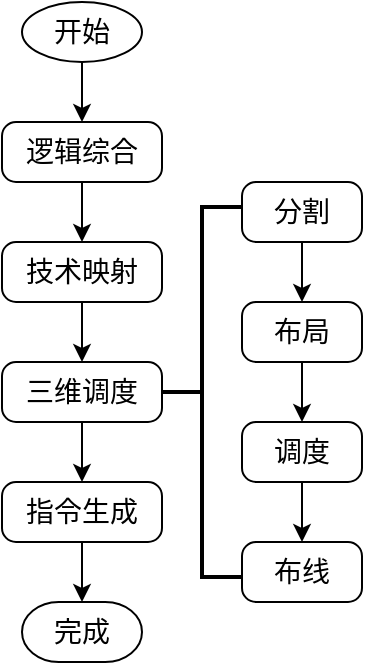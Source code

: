 <mxfile version="26.0.4">
  <diagram name="第 1 页" id="RCwNGJFsyMsz7Nk2K8cK">
    <mxGraphModel dx="819" dy="422" grid="1" gridSize="10" guides="1" tooltips="1" connect="1" arrows="1" fold="1" page="1" pageScale="1" pageWidth="827" pageHeight="1169" math="0" shadow="0">
      <root>
        <mxCell id="0" />
        <mxCell id="1" parent="0" />
        <mxCell id="3ZA38Qdof7UkEv3v06N_-11" style="edgeStyle=orthogonalEdgeStyle;rounded=0;orthogonalLoop=1;jettySize=auto;html=1;" edge="1" parent="1" source="3ZA38Qdof7UkEv3v06N_-2" target="3ZA38Qdof7UkEv3v06N_-3">
          <mxGeometry relative="1" as="geometry" />
        </mxCell>
        <mxCell id="3ZA38Qdof7UkEv3v06N_-2" value="开始" style="strokeWidth=1;html=1;shape=mxgraph.flowchart.start_1;whiteSpace=wrap;fontSize=14;" vertex="1" parent="1">
          <mxGeometry x="70" y="40" width="60" height="30" as="geometry" />
        </mxCell>
        <mxCell id="3ZA38Qdof7UkEv3v06N_-12" style="edgeStyle=orthogonalEdgeStyle;rounded=0;orthogonalLoop=1;jettySize=auto;html=1;" edge="1" parent="1" source="3ZA38Qdof7UkEv3v06N_-3" target="3ZA38Qdof7UkEv3v06N_-4">
          <mxGeometry relative="1" as="geometry" />
        </mxCell>
        <mxCell id="3ZA38Qdof7UkEv3v06N_-3" value="逻辑综合" style="rounded=1;whiteSpace=wrap;html=1;absoluteArcSize=1;arcSize=14;strokeWidth=1;fontSize=14;" vertex="1" parent="1">
          <mxGeometry x="60" y="100" width="80" height="30" as="geometry" />
        </mxCell>
        <mxCell id="3ZA38Qdof7UkEv3v06N_-13" style="edgeStyle=orthogonalEdgeStyle;rounded=0;orthogonalLoop=1;jettySize=auto;html=1;" edge="1" parent="1" source="3ZA38Qdof7UkEv3v06N_-4" target="3ZA38Qdof7UkEv3v06N_-9">
          <mxGeometry relative="1" as="geometry" />
        </mxCell>
        <mxCell id="3ZA38Qdof7UkEv3v06N_-4" value="技术映射" style="rounded=1;whiteSpace=wrap;html=1;absoluteArcSize=1;arcSize=14;strokeWidth=1;fontSize=14;" vertex="1" parent="1">
          <mxGeometry x="60" y="160" width="80" height="30" as="geometry" />
        </mxCell>
        <mxCell id="3ZA38Qdof7UkEv3v06N_-15" style="edgeStyle=orthogonalEdgeStyle;rounded=0;orthogonalLoop=1;jettySize=auto;html=1;" edge="1" parent="1" source="3ZA38Qdof7UkEv3v06N_-5" target="3ZA38Qdof7UkEv3v06N_-6">
          <mxGeometry relative="1" as="geometry" />
        </mxCell>
        <mxCell id="3ZA38Qdof7UkEv3v06N_-5" value="分割" style="rounded=1;whiteSpace=wrap;html=1;absoluteArcSize=1;arcSize=14;strokeWidth=1;fontSize=14;" vertex="1" parent="1">
          <mxGeometry x="180" y="130" width="60" height="30" as="geometry" />
        </mxCell>
        <mxCell id="3ZA38Qdof7UkEv3v06N_-16" style="edgeStyle=orthogonalEdgeStyle;rounded=0;orthogonalLoop=1;jettySize=auto;html=1;" edge="1" parent="1" source="3ZA38Qdof7UkEv3v06N_-6" target="3ZA38Qdof7UkEv3v06N_-7">
          <mxGeometry relative="1" as="geometry" />
        </mxCell>
        <mxCell id="3ZA38Qdof7UkEv3v06N_-6" value="布局" style="rounded=1;whiteSpace=wrap;html=1;absoluteArcSize=1;arcSize=14;strokeWidth=1;fontSize=14;" vertex="1" parent="1">
          <mxGeometry x="180" y="190" width="60" height="30" as="geometry" />
        </mxCell>
        <mxCell id="3ZA38Qdof7UkEv3v06N_-17" style="edgeStyle=orthogonalEdgeStyle;rounded=0;orthogonalLoop=1;jettySize=auto;html=1;" edge="1" parent="1" source="3ZA38Qdof7UkEv3v06N_-7" target="3ZA38Qdof7UkEv3v06N_-8">
          <mxGeometry relative="1" as="geometry" />
        </mxCell>
        <mxCell id="3ZA38Qdof7UkEv3v06N_-7" value="调度" style="rounded=1;whiteSpace=wrap;html=1;absoluteArcSize=1;arcSize=14;strokeWidth=1;fontSize=14;" vertex="1" parent="1">
          <mxGeometry x="180" y="250" width="60" height="30" as="geometry" />
        </mxCell>
        <mxCell id="3ZA38Qdof7UkEv3v06N_-8" value="布线" style="rounded=1;whiteSpace=wrap;html=1;absoluteArcSize=1;arcSize=14;strokeWidth=1;fontSize=14;" vertex="1" parent="1">
          <mxGeometry x="180" y="310" width="60" height="30" as="geometry" />
        </mxCell>
        <mxCell id="3ZA38Qdof7UkEv3v06N_-14" style="edgeStyle=orthogonalEdgeStyle;rounded=0;orthogonalLoop=1;jettySize=auto;html=1;" edge="1" parent="1" source="3ZA38Qdof7UkEv3v06N_-9" target="3ZA38Qdof7UkEv3v06N_-19">
          <mxGeometry relative="1" as="geometry" />
        </mxCell>
        <mxCell id="3ZA38Qdof7UkEv3v06N_-9" value="三维调度" style="rounded=1;whiteSpace=wrap;html=1;absoluteArcSize=1;arcSize=14;strokeWidth=1;fontSize=14;" vertex="1" parent="1">
          <mxGeometry x="60" y="220" width="80" height="30" as="geometry" />
        </mxCell>
        <mxCell id="3ZA38Qdof7UkEv3v06N_-10" value="完成" style="strokeWidth=1;html=1;shape=mxgraph.flowchart.terminator;whiteSpace=wrap;fontSize=14;" vertex="1" parent="1">
          <mxGeometry x="70" y="340" width="60" height="30" as="geometry" />
        </mxCell>
        <mxCell id="3ZA38Qdof7UkEv3v06N_-20" style="edgeStyle=orthogonalEdgeStyle;rounded=0;orthogonalLoop=1;jettySize=auto;html=1;" edge="1" parent="1" source="3ZA38Qdof7UkEv3v06N_-19" target="3ZA38Qdof7UkEv3v06N_-10">
          <mxGeometry relative="1" as="geometry" />
        </mxCell>
        <mxCell id="3ZA38Qdof7UkEv3v06N_-19" value="指令生成" style="rounded=1;whiteSpace=wrap;html=1;absoluteArcSize=1;arcSize=14;strokeWidth=1;fontSize=14;" vertex="1" parent="1">
          <mxGeometry x="60" y="280" width="80" height="30" as="geometry" />
        </mxCell>
        <mxCell id="3ZA38Qdof7UkEv3v06N_-21" value="" style="strokeWidth=2;html=1;shape=mxgraph.flowchart.annotation_2;align=left;labelPosition=right;pointerEvents=1;" vertex="1" parent="1">
          <mxGeometry x="140" y="142.5" width="40" height="185" as="geometry" />
        </mxCell>
      </root>
    </mxGraphModel>
  </diagram>
</mxfile>
